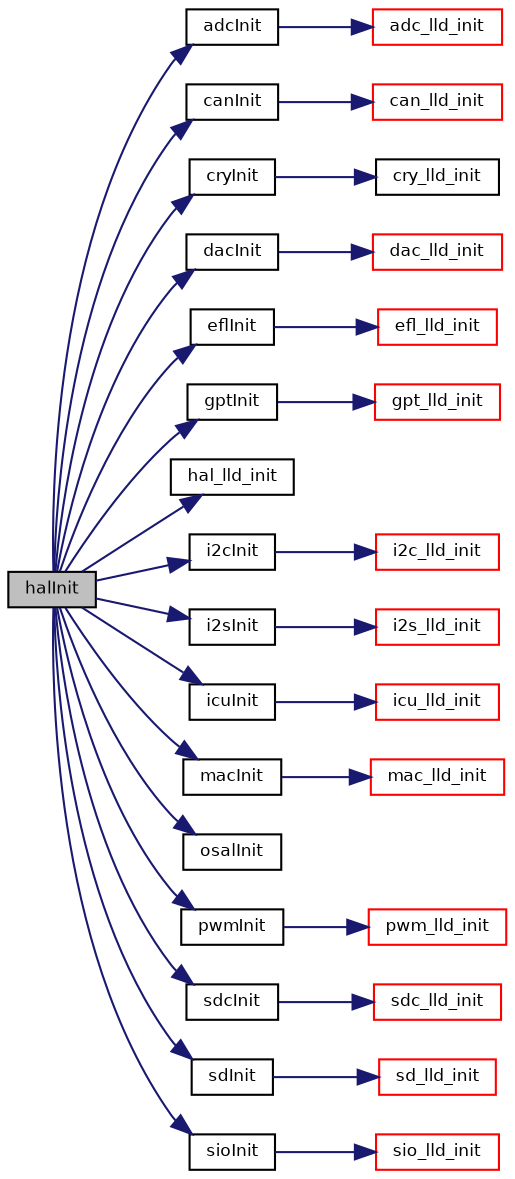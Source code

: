 digraph "halInit"
{
  bgcolor="transparent";
  edge [fontname="Helvetica",fontsize="8",labelfontname="Helvetica",labelfontsize="8"];
  node [fontname="Helvetica",fontsize="8",shape=record];
  rankdir="LR";
  Node0 [label="halInit",height=0.2,width=0.4,color="black", fillcolor="grey75", style="filled", fontcolor="black"];
  Node0 -> Node1 [color="midnightblue",fontsize="8",style="solid",fontname="Helvetica"];
  Node1 [label="adcInit",height=0.2,width=0.4,color="black",URL="$group___a_d_c.html#gafd645b17cf0581bcaa22c56011c775e4",tooltip="ADC Driver initialization. "];
  Node1 -> Node2 [color="midnightblue",fontsize="8",style="solid",fontname="Helvetica"];
  Node2 [label="adc_lld_init",height=0.2,width=0.4,color="red",URL="$group___a_d_c.html#ga2bfcc655059180451273682ca7e0068c",tooltip="Low level ADC driver initialization. "];
  Node0 -> Node5 [color="midnightblue",fontsize="8",style="solid",fontname="Helvetica"];
  Node5 [label="canInit",height=0.2,width=0.4,color="black",URL="$group___c_a_n.html#ga2d3efc34f7704ab23c293aac2be47764",tooltip="CAN Driver initialization. "];
  Node5 -> Node6 [color="midnightblue",fontsize="8",style="solid",fontname="Helvetica"];
  Node6 [label="can_lld_init",height=0.2,width=0.4,color="red",URL="$group___c_a_n.html#gaa215539c505ce7099f30c0aace00bf25",tooltip="Low level CAN driver initialization. "];
  Node0 -> Node10 [color="midnightblue",fontsize="8",style="solid",fontname="Helvetica"];
  Node10 [label="cryInit",height=0.2,width=0.4,color="black",URL="$group___c_r_y_p_t_o.html#gaa9c9ebf62a5bd355b439882e4297b6db",tooltip="Cryptographic Driver initialization. "];
  Node10 -> Node11 [color="midnightblue",fontsize="8",style="solid",fontname="Helvetica"];
  Node11 [label="cry_lld_init",height=0.2,width=0.4,color="black",URL="$group___c_r_y_p_t_o.html#ga685960e9271aad4127efe2115318e117",tooltip="Low level crypto driver initialization. "];
  Node0 -> Node12 [color="midnightblue",fontsize="8",style="solid",fontname="Helvetica"];
  Node12 [label="dacInit",height=0.2,width=0.4,color="black",URL="$group___d_a_c.html#ga7fae56a03b55d070fac1592003ba9a52",tooltip="DAC Driver initialization. "];
  Node12 -> Node13 [color="midnightblue",fontsize="8",style="solid",fontname="Helvetica"];
  Node13 [label="dac_lld_init",height=0.2,width=0.4,color="red",URL="$group___d_a_c.html#ga1354d2ad5b62319b90454edd3f9047dd",tooltip="Low level DAC driver initialization. "];
  Node0 -> Node15 [color="midnightblue",fontsize="8",style="solid",fontname="Helvetica"];
  Node15 [label="eflInit",height=0.2,width=0.4,color="black",URL="$group___h_a_l___e_f_l.html#ga613bcba13f6d6249469363de6c3ae535",tooltip="Embedded Flash Driver initialization. "];
  Node15 -> Node16 [color="midnightblue",fontsize="8",style="solid",fontname="Helvetica"];
  Node16 [label="efl_lld_init",height=0.2,width=0.4,color="red",URL="$group___h_a_l___e_f_l.html#ga1a464cd1eaf14c27d36a503bfb1d7a21",tooltip="Low level Embedded Flash driver initialization. "];
  Node0 -> Node18 [color="midnightblue",fontsize="8",style="solid",fontname="Helvetica"];
  Node18 [label="gptInit",height=0.2,width=0.4,color="black",URL="$group___g_p_t.html#ga4a57bda7b0af99d1b280fae5c2d7c4b3",tooltip="GPT Driver initialization. "];
  Node18 -> Node19 [color="midnightblue",fontsize="8",style="solid",fontname="Helvetica"];
  Node19 [label="gpt_lld_init",height=0.2,width=0.4,color="red",URL="$group___g_p_t.html#gab3675aa921f12032889546bb27af26b2",tooltip="Low level GPT driver initialization. "];
  Node0 -> Node21 [color="midnightblue",fontsize="8",style="solid",fontname="Helvetica"];
  Node21 [label="hal_lld_init",height=0.2,width=0.4,color="black",URL="$group___h_a_l.html#ga07d5821e5a06754e2ce920c97890d06f",tooltip="Low level HAL driver initialization. "];
  Node0 -> Node22 [color="midnightblue",fontsize="8",style="solid",fontname="Helvetica"];
  Node22 [label="i2cInit",height=0.2,width=0.4,color="black",URL="$group___i2_c.html#ga1e0a81a1ad1fd7710ca189236e3e5476",tooltip="I2C Driver initialization. "];
  Node22 -> Node23 [color="midnightblue",fontsize="8",style="solid",fontname="Helvetica"];
  Node23 [label="i2c_lld_init",height=0.2,width=0.4,color="red",URL="$group___i2_c.html#gaae1796056a2fa05caa11a243183b19c2",tooltip="Low level I2C driver initialization. "];
  Node0 -> Node25 [color="midnightblue",fontsize="8",style="solid",fontname="Helvetica"];
  Node25 [label="i2sInit",height=0.2,width=0.4,color="black",URL="$group___i2_s.html#ga11841f646a6f994e61479903247fb420",tooltip="I2S Driver initialization. "];
  Node25 -> Node26 [color="midnightblue",fontsize="8",style="solid",fontname="Helvetica"];
  Node26 [label="i2s_lld_init",height=0.2,width=0.4,color="red",URL="$group___i2_s.html#ga3fd2b5511428130331bc4ba5dd3253ee",tooltip="Low level I2S driver initialization. "];
  Node0 -> Node28 [color="midnightblue",fontsize="8",style="solid",fontname="Helvetica"];
  Node28 [label="icuInit",height=0.2,width=0.4,color="black",URL="$group___i_c_u.html#ga28c2664fcfec4879984aa10acac57390",tooltip="ICU Driver initialization. "];
  Node28 -> Node29 [color="midnightblue",fontsize="8",style="solid",fontname="Helvetica"];
  Node29 [label="icu_lld_init",height=0.2,width=0.4,color="red",URL="$group___i_c_u.html#gab8192fa4d33bf467f5a599d94ed6c699",tooltip="Low level ICU driver initialization. "];
  Node0 -> Node31 [color="midnightblue",fontsize="8",style="solid",fontname="Helvetica"];
  Node31 [label="macInit",height=0.2,width=0.4,color="black",URL="$group___m_a_c.html#ga2f76703cfc76da57feedb57e9d37c8a4",tooltip="MAC Driver initialization. "];
  Node31 -> Node32 [color="midnightblue",fontsize="8",style="solid",fontname="Helvetica"];
  Node32 [label="mac_lld_init",height=0.2,width=0.4,color="red",URL="$group___m_a_c.html#ga37e276cbed823fb80fdce3df3f9f7ddf",tooltip="Low level MAC initialization. "];
  Node0 -> Node34 [color="midnightblue",fontsize="8",style="solid",fontname="Helvetica"];
  Node34 [label="osalInit",height=0.2,width=0.4,color="black",URL="$group___o_s_a_l.html#ga8ca05c4188602b8f030cd9decf3468fd",tooltip="OSAL module initialization. "];
  Node0 -> Node35 [color="midnightblue",fontsize="8",style="solid",fontname="Helvetica"];
  Node35 [label="pwmInit",height=0.2,width=0.4,color="black",URL="$group___p_w_m.html#ga1c8ae46921c4ae7d57bd44dd994e10bd",tooltip="PWM Driver initialization. "];
  Node35 -> Node36 [color="midnightblue",fontsize="8",style="solid",fontname="Helvetica"];
  Node36 [label="pwm_lld_init",height=0.2,width=0.4,color="red",URL="$group___p_w_m.html#ga7cb5729a65c0996584808e4f93b28a0d",tooltip="Low level PWM driver initialization. "];
  Node0 -> Node38 [color="midnightblue",fontsize="8",style="solid",fontname="Helvetica"];
  Node38 [label="sdcInit",height=0.2,width=0.4,color="black",URL="$group___s_d_c.html#ga98f72333da8e5670502db1c31fe05acf",tooltip="SDC Driver initialization. "];
  Node38 -> Node39 [color="midnightblue",fontsize="8",style="solid",fontname="Helvetica"];
  Node39 [label="sdc_lld_init",height=0.2,width=0.4,color="red",URL="$group___s_d_c.html#gab67e7f85b3624c1c8fed1196b3b0a3f4",tooltip="Low level SDC driver initialization. "];
  Node0 -> Node41 [color="midnightblue",fontsize="8",style="solid",fontname="Helvetica"];
  Node41 [label="sdInit",height=0.2,width=0.4,color="black",URL="$group___s_e_r_i_a_l.html#gaced9c1cfde941c7614183b1c887e862b",tooltip="Serial Driver initialization. "];
  Node41 -> Node42 [color="midnightblue",fontsize="8",style="solid",fontname="Helvetica"];
  Node42 [label="sd_lld_init",height=0.2,width=0.4,color="red",URL="$group___s_e_r_i_a_l.html#gad05320e8f231f3e092b7042c574da015",tooltip="Low level serial driver initialization. "];
  Node0 -> Node44 [color="midnightblue",fontsize="8",style="solid",fontname="Helvetica"];
  Node44 [label="sioInit",height=0.2,width=0.4,color="black",URL="$group___s_i_o.html#ga65c772eb0d61331e95c88ab8cc68a1e4",tooltip="SIO Driver initialization. "];
  Node44 -> Node45 [color="midnightblue",fontsize="8",style="solid",fontname="Helvetica"];
  Node45 [label="sio_lld_init",height=0.2,width=0.4,color="red",URL="$group___s_i_o.html#gab65f53c85dcf0b4f106bbcdfd7baea4f",tooltip="Low level SIO driver initialization. "];
}
